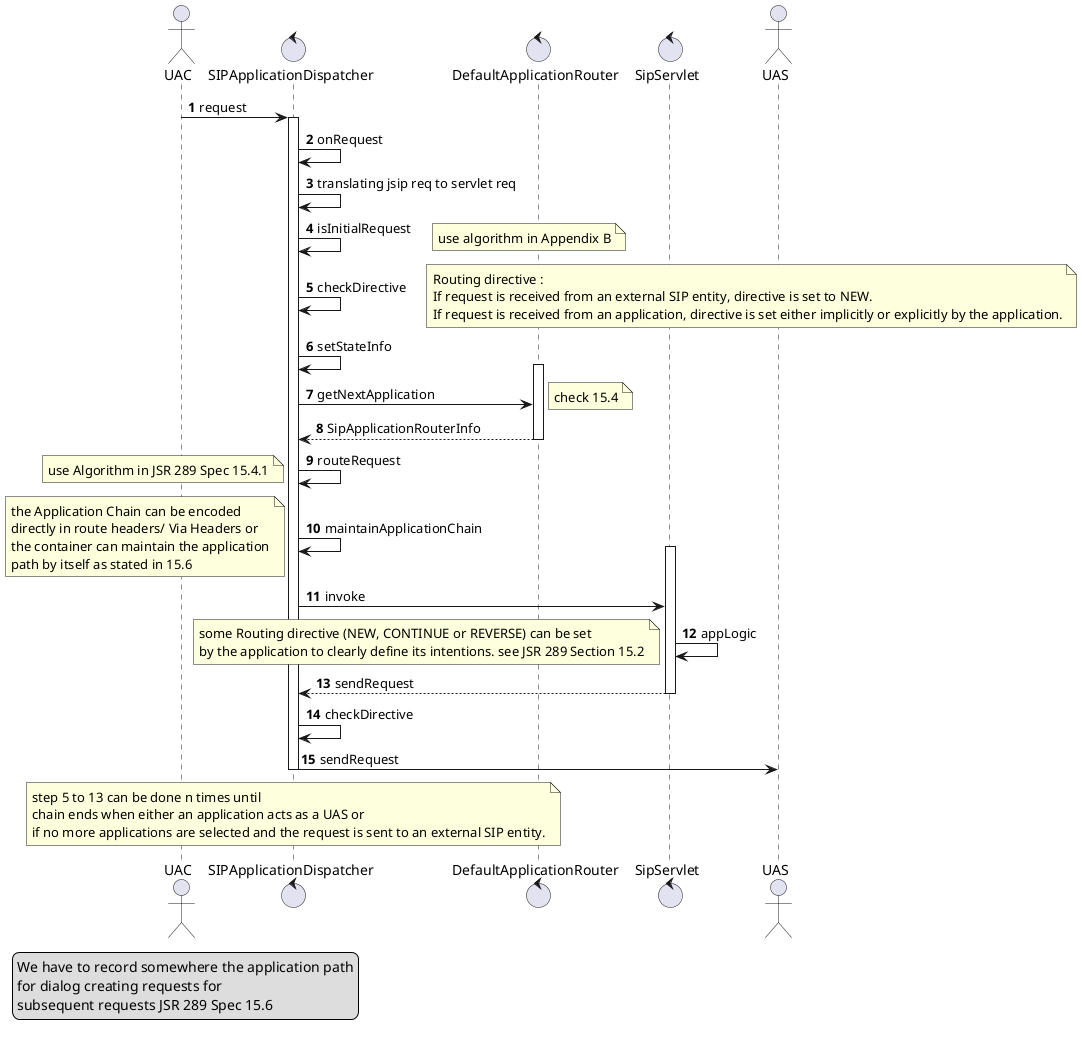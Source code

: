 @startuml
autonumber
actor UAC
control SIPApplicationDispatcher
control DefaultApplicationRouter
control SipServlet
actor UAS

legend left
	We have to record somewhere the application path
	for dialog creating requests for 
	subsequent requests JSR 289 Spec 15.6
endlegend


UAC -> SIPApplicationDispatcher: request
activate SIPApplicationDispatcher
SIPApplicationDispatcher -> SIPApplicationDispatcher : onRequest
SIPApplicationDispatcher -> SIPApplicationDispatcher : translating jsip req to servlet req
SIPApplicationDispatcher -> SIPApplicationDispatcher : isInitialRequest
note right
    use algorithm in Appendix B
end note
SIPApplicationDispatcher -> SIPApplicationDispatcher : checkDirective
note right
	Routing directive :
	If request is received from an external SIP entity, directive is set to NEW.
	If request is received from an application, directive is set either implicitly or explicitly by the application.
	end note
SIPApplicationDispatcher -> SIPApplicationDispatcher : setStateInfo

activate DefaultApplicationRouter
SIPApplicationDispatcher -> DefaultApplicationRouter: getNextApplication
note right
    check 15.4
end note
DefaultApplicationRouter --> SIPApplicationDispatcher : SipApplicationRouterInfo
deactivate DefaultApplicationRouter

SIPApplicationDispatcher -> SIPApplicationDispatcher : routeRequest
note left
    use Algorithm in JSR 289 Spec 15.4.1
end note
SIPApplicationDispatcher -> SIPApplicationDispatcher : maintainApplicationChain
note left
	the Application Chain can be encoded
	directly in route headers/ Via Headers or 
	the container can maintain the application
	path by itself as stated in 15.6
end note


activate SipServlet
SIPApplicationDispatcher -> SipServlet: invoke
SipServlet -> SipServlet : appLogic
note left
	some Routing directive (NEW, CONTINUE or REVERSE) can be set 
	by the application to clearly define its intentions. see JSR 289 Section 15.2
end note
SipServlet --> SIPApplicationDispatcher : sendRequest
deactivate SipServlet

SIPApplicationDispatcher -> SIPApplicationDispatcher : checkDirective
SIPApplicationDispatcher -> UAS : sendRequest
deactivate SIPApplicationDispatcher

note over SIPApplicationDispatcher 
	step 5 to 13 can be done n times until
	chain ends when either an application acts as a UAS or
	if no more applications are selected and the request is sent to an external SIP entity.
end note
@enduml